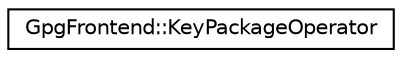 digraph "Graphical Class Hierarchy"
{
 // INTERACTIVE_SVG=YES
 // LATEX_PDF_SIZE
  edge [fontname="Helvetica",fontsize="10",labelfontname="Helvetica",labelfontsize="10"];
  node [fontname="Helvetica",fontsize="10",shape=record];
  rankdir="LR";
  Node0 [label="GpgFrontend::KeyPackageOperator",height=0.2,width=0.4,color="black", fillcolor="white", style="filled",URL="$classGpgFrontend_1_1KeyPackageOperator.html",tooltip="give the possibility to import or export a key package"];
}
